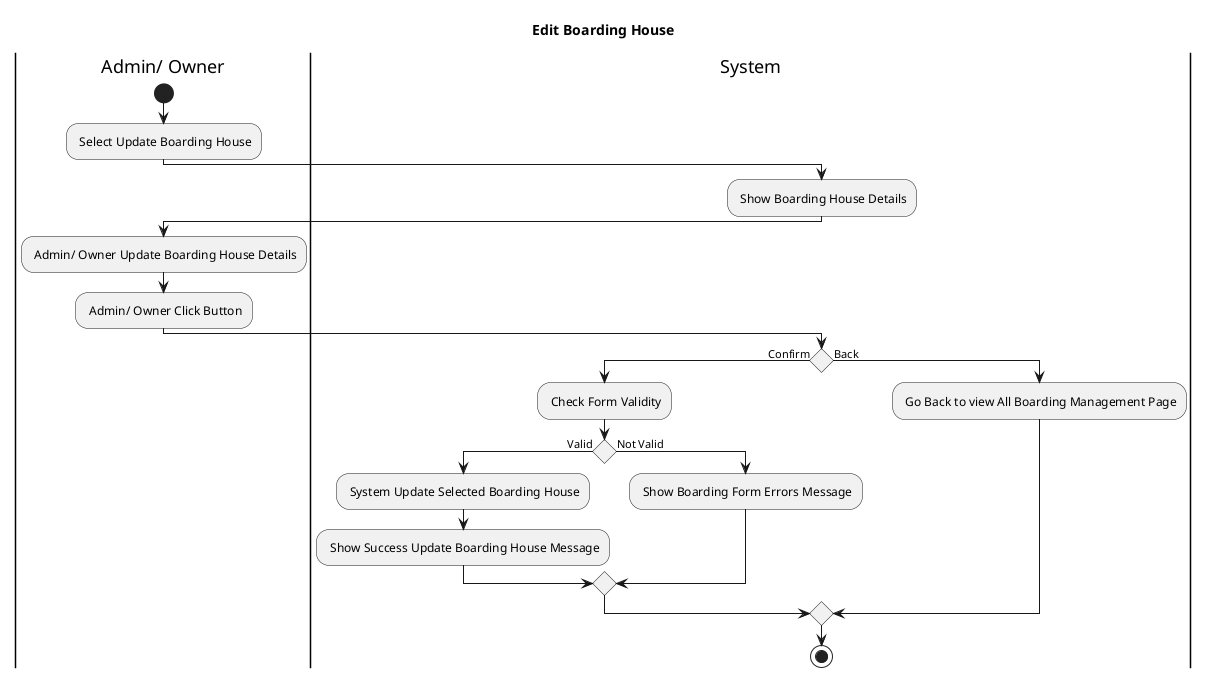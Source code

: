 @startuml
title Edit Boarding House

|Admin/ Owner|
start
    : Select Update Boarding House;

|System|
    : Show Boarding House Details;

|Admin/ Owner|
    : Admin/ Owner Update Boarding House Details;
    : Admin/ Owner Click Button;
|System|
If () then (Confirm)
    : Check Form Validity;
    if () is (Valid) then
        : System Update Selected Boarding House;
        : Show Success Update Boarding House Message;
    else (Not Valid)
        : Show Boarding Form Errors Message;
    endif
else (Back)
    : Go Back to view All Boarding Management Page;
endif
stop 
@enduml